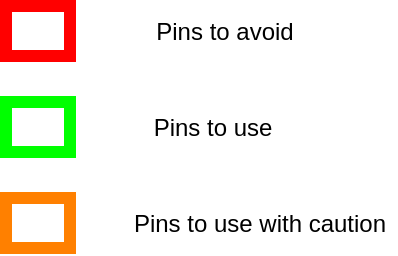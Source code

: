 <mxfile version="20.5.1" type="device"><diagram id="Aof1cMRlquPNNU6jWMEq" name="Page-1"><mxGraphModel dx="593" dy="308" grid="0" gridSize="10" guides="1" tooltips="1" connect="1" arrows="1" fold="1" page="1" pageScale="1" pageWidth="1169" pageHeight="827" math="0" shadow="0"><root><mxCell id="0"/><mxCell id="1" parent="0"/><mxCell id="V32mN6icKaDY41qwsUYS-14" value="" style="rounded=0;whiteSpace=wrap;html=1;fillColor=none;fontColor=#ffffff;strokeColor=#00FF00;strokeWidth=6;" vertex="1" parent="1"><mxGeometry x="39" y="69" width="32" height="25" as="geometry"/></mxCell><mxCell id="V32mN6icKaDY41qwsUYS-12" value="" style="rounded=0;whiteSpace=wrap;html=1;strokeColor=#FF0000;strokeWidth=6;fillColor=none;fontColor=#ffffff;" vertex="1" parent="1"><mxGeometry x="39" y="21" width="32" height="25" as="geometry"/></mxCell><mxCell id="V32mN6icKaDY41qwsUYS-8" value="" style="rounded=0;whiteSpace=wrap;html=1;strokeColor=#FF8000;strokeWidth=6;fillColor=none;" vertex="1" parent="1"><mxGeometry x="39" y="117" width="32" height="25" as="geometry"/></mxCell><mxCell id="V32mN6icKaDY41qwsUYS-16" value="Pins to avoid" style="text;html=1;strokeColor=none;fillColor=none;align=center;verticalAlign=middle;whiteSpace=wrap;rounded=0;strokeWidth=6;" vertex="1" parent="1"><mxGeometry x="98" y="18.5" width="101" height="30" as="geometry"/></mxCell><mxCell id="V32mN6icKaDY41qwsUYS-17" value="Pins to use" style="text;html=1;strokeColor=none;fillColor=none;align=center;verticalAlign=middle;whiteSpace=wrap;rounded=0;strokeWidth=6;" vertex="1" parent="1"><mxGeometry x="98" y="66.5" width="89" height="30" as="geometry"/></mxCell><mxCell id="V32mN6icKaDY41qwsUYS-18" value="Pins to use with caution" style="text;html=1;strokeColor=none;fillColor=none;align=center;verticalAlign=middle;whiteSpace=wrap;rounded=0;strokeWidth=6;" vertex="1" parent="1"><mxGeometry x="98" y="114.5" width="136" height="30" as="geometry"/></mxCell></root></mxGraphModel></diagram></mxfile>